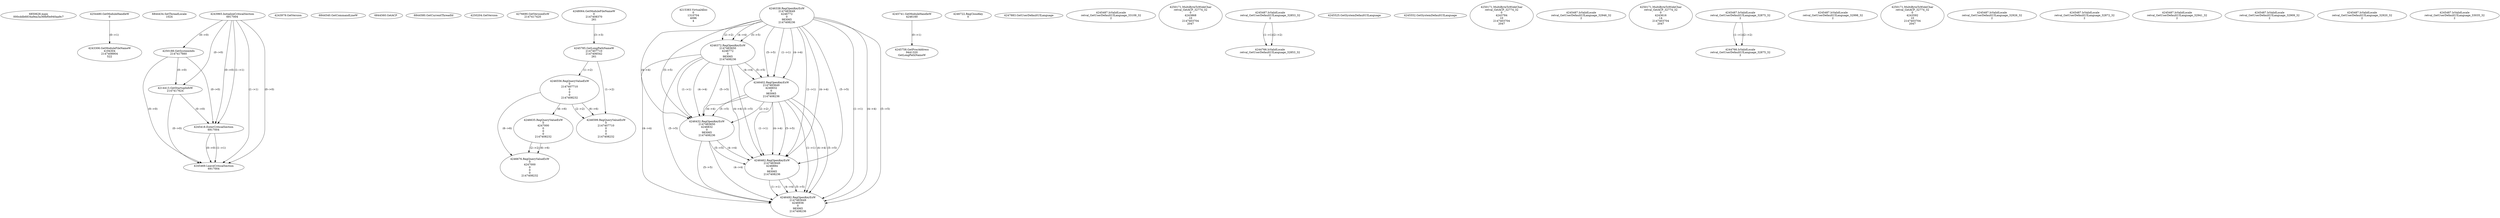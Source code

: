 // Global SCDG with merge call
digraph {
	0 [label="6850628.main
000cddb6834a9ea3a36fbf0e940aa9c7"]
	1 [label="4254480.GetModuleHandleW
0"]
	2 [label="6844434.SetThreadLocale
1024"]
	3 [label="4243965.InitializeCriticalSection
6917004"]
	4 [label="4243979.GetVersion
"]
	5 [label="4250188.GetSystemInfo
2147417660"]
	3 -> 5 [label="(0-->0)"]
	6 [label="6844540.GetCommandLineW
"]
	7 [label="4214413.GetStartupInfoW
2147417624"]
	3 -> 7 [label="(0-->0)"]
	5 -> 7 [label="(0-->0)"]
	8 [label="6844560.GetACP
"]
	9 [label="6844580.GetCurrentThreadId
"]
	10 [label="4250204.GetVersion
"]
	11 [label="4276690.GetVersionExW
2147417420"]
	12 [label="4243306.GetModuleFileNameW
4194304
2147408904
522"]
	1 -> 12 [label="(0-->1)"]
	13 [label="4248064.GetModuleFileNameW
0
2147408370
261"]
	14 [label="4215383.VirtualAlloc
0
1310704
4096
4"]
	15 [label="4246338.RegOpenKeyExW
2147483649
4246772
0
983065
2147408236"]
	16 [label="4246372.RegOpenKeyExW
2147483650
4246772
0
983065
2147408236"]
	15 -> 16 [label="(2-->2)"]
	15 -> 16 [label="(4-->4)"]
	15 -> 16 [label="(5-->5)"]
	17 [label="4246402.RegOpenKeyExW
2147483649
4246832
0
983065
2147408236"]
	15 -> 17 [label="(1-->1)"]
	15 -> 17 [label="(4-->4)"]
	16 -> 17 [label="(4-->4)"]
	15 -> 17 [label="(5-->5)"]
	16 -> 17 [label="(5-->5)"]
	18 [label="4246432.RegOpenKeyExW
2147483650
4246832
0
983065
2147408236"]
	16 -> 18 [label="(1-->1)"]
	17 -> 18 [label="(2-->2)"]
	15 -> 18 [label="(4-->4)"]
	16 -> 18 [label="(4-->4)"]
	17 -> 18 [label="(4-->4)"]
	15 -> 18 [label="(5-->5)"]
	16 -> 18 [label="(5-->5)"]
	17 -> 18 [label="(5-->5)"]
	19 [label="4246462.RegOpenKeyExW
2147483649
4246884
0
983065
2147408236"]
	15 -> 19 [label="(1-->1)"]
	17 -> 19 [label="(1-->1)"]
	15 -> 19 [label="(4-->4)"]
	16 -> 19 [label="(4-->4)"]
	17 -> 19 [label="(4-->4)"]
	18 -> 19 [label="(4-->4)"]
	15 -> 19 [label="(5-->5)"]
	16 -> 19 [label="(5-->5)"]
	17 -> 19 [label="(5-->5)"]
	18 -> 19 [label="(5-->5)"]
	20 [label="4245741.GetModuleHandleW
4246160"]
	21 [label="4245758.GetProcAddress
9441320
GetLongPathNameW"]
	20 -> 21 [label="(0-->1)"]
	22 [label="4245785.GetLongPathNameW
2147407710
2147406542
261"]
	13 -> 22 [label="(3-->3)"]
	23 [label="4246556.RegQueryValueExW
0
2147407710
0
0
0
2147408232"]
	22 -> 23 [label="(1-->2)"]
	24 [label="4246635.RegQueryValueExW
0
4247000
0
0
0
2147408232"]
	23 -> 24 [label="(6-->6)"]
	25 [label="4246722.RegCloseKey
0"]
	26 [label="4247883.GetUserDefaultUILanguage
"]
	27 [label="4245418.EnterCriticalSection
6917004"]
	3 -> 27 [label="(1-->1)"]
	3 -> 27 [label="(0-->0)"]
	5 -> 27 [label="(0-->0)"]
	7 -> 27 [label="(0-->0)"]
	28 [label="4245469.LeaveCriticalSection
6917004"]
	3 -> 28 [label="(1-->1)"]
	27 -> 28 [label="(1-->1)"]
	3 -> 28 [label="(0-->0)"]
	5 -> 28 [label="(0-->0)"]
	7 -> 28 [label="(0-->0)"]
	27 -> 28 [label="(0-->0)"]
	29 [label="4245487.IsValidLocale
retval_GetUserDefaultUILanguage_33109_32
2"]
	30 [label="4250171.MultiByteToWideChar
retval_GetACP_32774_32
0
4243868
10
2147403704
2047"]
	31 [label="4245487.IsValidLocale
retval_GetUserDefaultUILanguage_32853_32
2"]
	32 [label="4244766.IsValidLocale
retval_GetUserDefaultUILanguage_32853_32
2"]
	31 -> 32 [label="(1-->1)"]
	31 -> 32 [label="(2-->2)"]
	33 [label="4245525.GetSystemDefaultUILanguage
"]
	34 [label="4245552.GetSystemDefaultUILanguage
"]
	35 [label="4250171.MultiByteToWideChar
retval_GetACP_32774_32
0
4243784
10
2147403704
2047"]
	36 [label="4246599.RegQueryValueExW
0
2147407710
0
0
0
2147408232"]
	22 -> 36 [label="(1-->2)"]
	23 -> 36 [label="(2-->2)"]
	23 -> 36 [label="(6-->6)"]
	37 [label="4245487.IsValidLocale
retval_GetUserDefaultUILanguage_32946_32
2"]
	38 [label="4250171.MultiByteToWideChar
retval_GetACP_32774_32
0
4243616
14
2147403704
2047"]
	39 [label="4246492.RegOpenKeyExW
2147483649
4246936
0
983065
2147408236"]
	15 -> 39 [label="(1-->1)"]
	17 -> 39 [label="(1-->1)"]
	19 -> 39 [label="(1-->1)"]
	15 -> 39 [label="(4-->4)"]
	16 -> 39 [label="(4-->4)"]
	17 -> 39 [label="(4-->4)"]
	18 -> 39 [label="(4-->4)"]
	19 -> 39 [label="(4-->4)"]
	15 -> 39 [label="(5-->5)"]
	16 -> 39 [label="(5-->5)"]
	17 -> 39 [label="(5-->5)"]
	18 -> 39 [label="(5-->5)"]
	19 -> 39 [label="(5-->5)"]
	40 [label="4245487.IsValidLocale
retval_GetUserDefaultUILanguage_32875_32
2"]
	41 [label="4244766.IsValidLocale
retval_GetUserDefaultUILanguage_32875_32
2"]
	40 -> 41 [label="(1-->1)"]
	40 -> 41 [label="(2-->2)"]
	42 [label="4245487.IsValidLocale
retval_GetUserDefaultUILanguage_32998_32
2"]
	43 [label="4250171.MultiByteToWideChar
retval_GetACP_32774_32
0
4243592
10
2147403704
2047"]
	44 [label="4245487.IsValidLocale
retval_GetUserDefaultUILanguage_32926_32
2"]
	45 [label="4245487.IsValidLocale
retval_GetUserDefaultUILanguage_32872_32
2"]
	46 [label="4246676.RegQueryValueExW
0
4247000
0
0
0
2147408232"]
	24 -> 46 [label="(2-->2)"]
	23 -> 46 [label="(6-->6)"]
	24 -> 46 [label="(6-->6)"]
	47 [label="4245487.IsValidLocale
retval_GetUserDefaultUILanguage_32941_32
2"]
	48 [label="4245487.IsValidLocale
retval_GetUserDefaultUILanguage_32909_32
2"]
	49 [label="4245487.IsValidLocale
retval_GetUserDefaultUILanguage_32920_32
2"]
	50 [label="4245487.IsValidLocale
retval_GetUserDefaultUILanguage_33035_32
2"]
}

